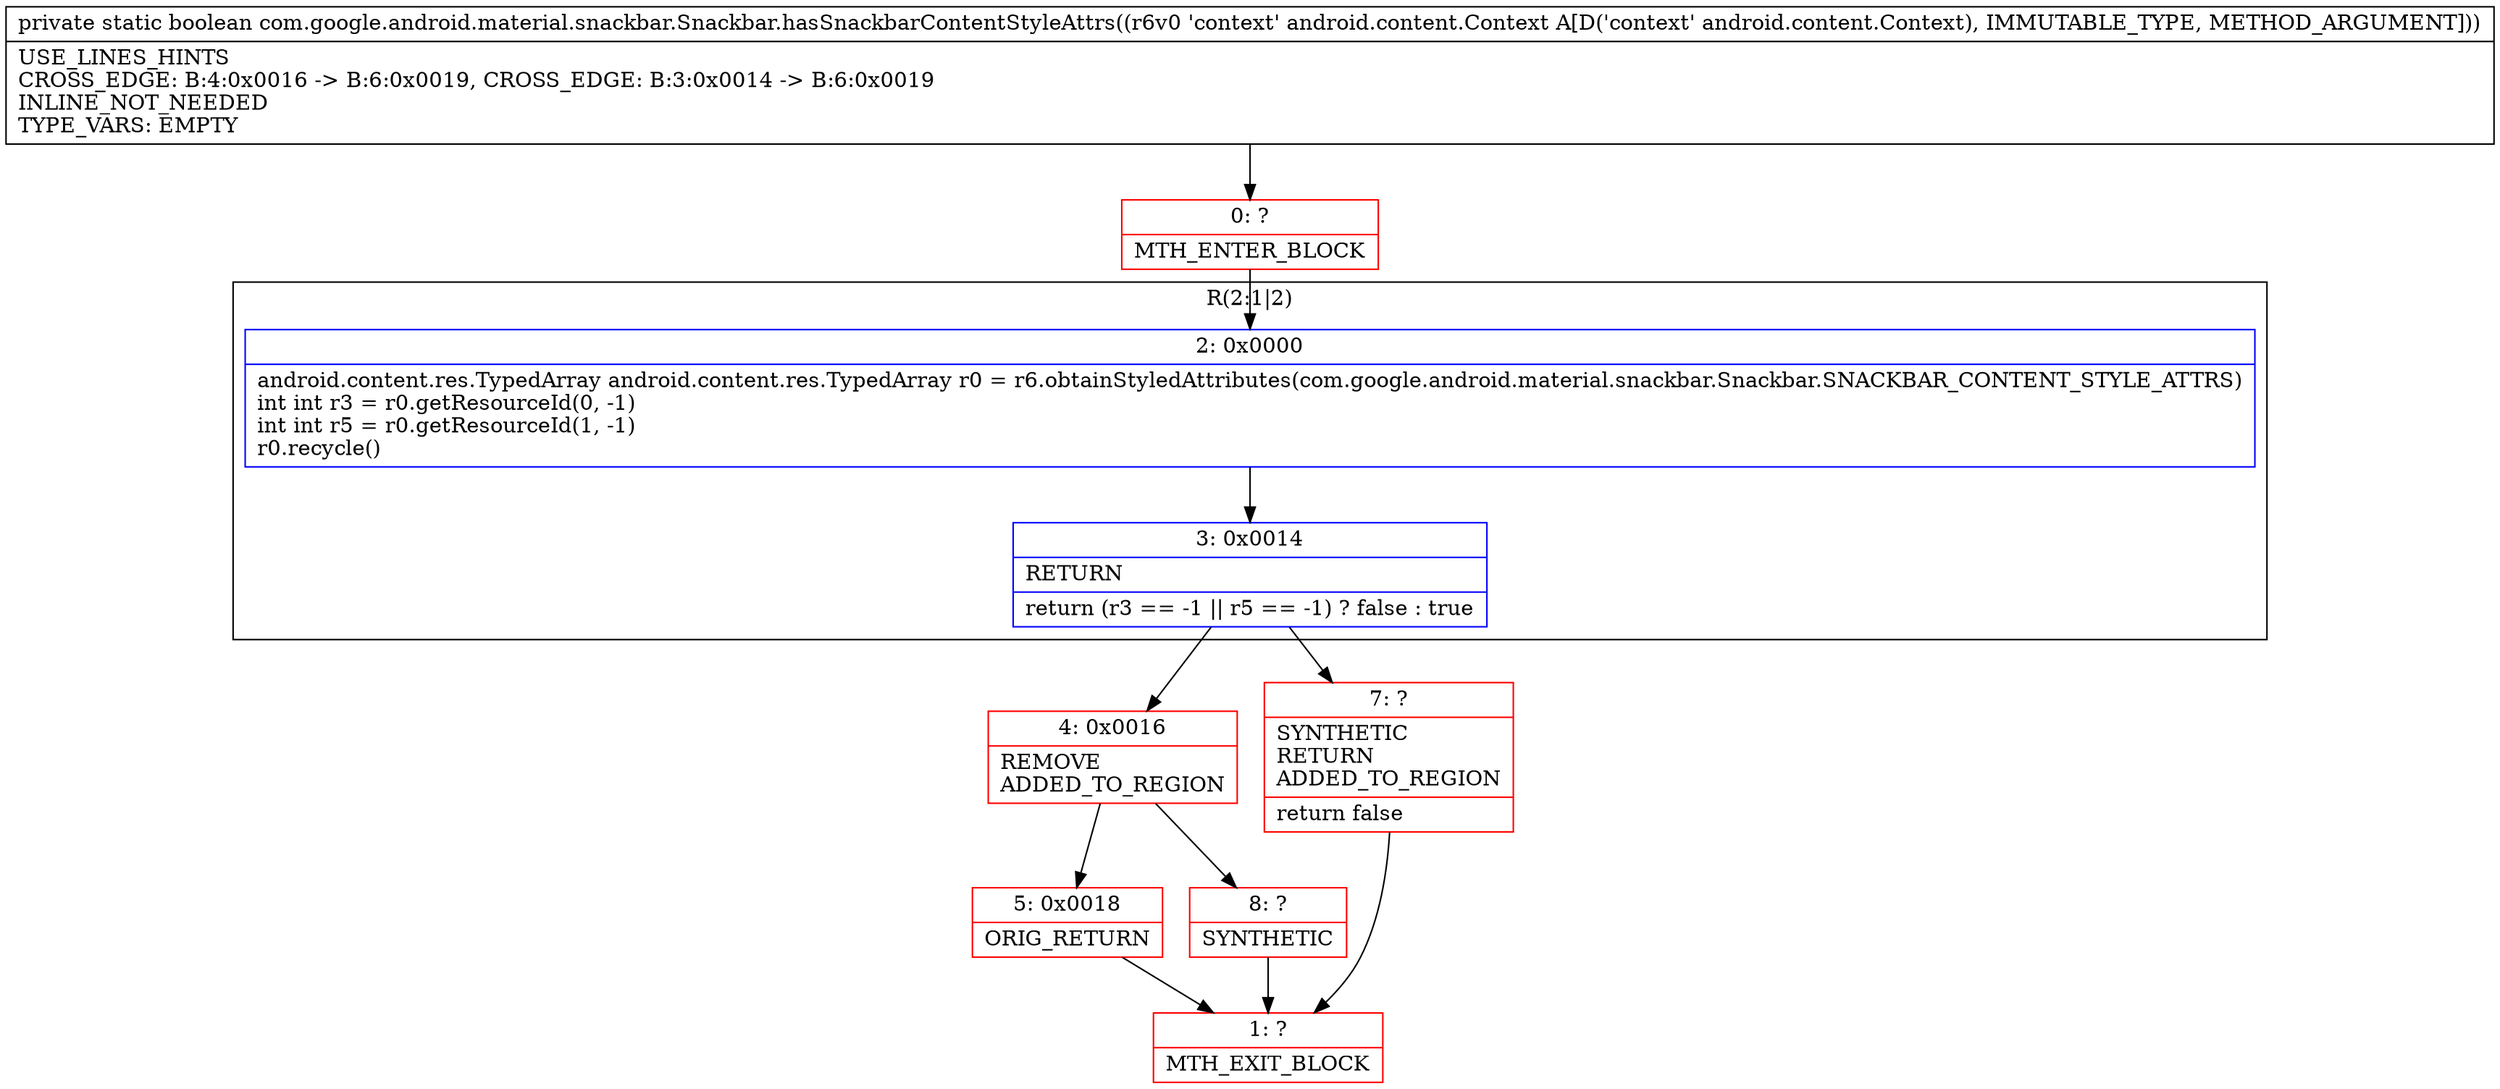 digraph "CFG forcom.google.android.material.snackbar.Snackbar.hasSnackbarContentStyleAttrs(Landroid\/content\/Context;)Z" {
subgraph cluster_Region_204712185 {
label = "R(2:1|2)";
node [shape=record,color=blue];
Node_2 [shape=record,label="{2\:\ 0x0000|android.content.res.TypedArray android.content.res.TypedArray r0 = r6.obtainStyledAttributes(com.google.android.material.snackbar.Snackbar.SNACKBAR_CONTENT_STYLE_ATTRS)\lint int r3 = r0.getResourceId(0, \-1)\lint int r5 = r0.getResourceId(1, \-1)\lr0.recycle()\l}"];
Node_3 [shape=record,label="{3\:\ 0x0014|RETURN\l|return (r3 == \-1 \|\| r5 == \-1) ? false : true\l}"];
}
Node_0 [shape=record,color=red,label="{0\:\ ?|MTH_ENTER_BLOCK\l}"];
Node_4 [shape=record,color=red,label="{4\:\ 0x0016|REMOVE\lADDED_TO_REGION\l}"];
Node_5 [shape=record,color=red,label="{5\:\ 0x0018|ORIG_RETURN\l}"];
Node_1 [shape=record,color=red,label="{1\:\ ?|MTH_EXIT_BLOCK\l}"];
Node_8 [shape=record,color=red,label="{8\:\ ?|SYNTHETIC\l}"];
Node_7 [shape=record,color=red,label="{7\:\ ?|SYNTHETIC\lRETURN\lADDED_TO_REGION\l|return false\l}"];
MethodNode[shape=record,label="{private static boolean com.google.android.material.snackbar.Snackbar.hasSnackbarContentStyleAttrs((r6v0 'context' android.content.Context A[D('context' android.content.Context), IMMUTABLE_TYPE, METHOD_ARGUMENT]))  | USE_LINES_HINTS\lCROSS_EDGE: B:4:0x0016 \-\> B:6:0x0019, CROSS_EDGE: B:3:0x0014 \-\> B:6:0x0019\lINLINE_NOT_NEEDED\lTYPE_VARS: EMPTY\l}"];
MethodNode -> Node_0;Node_2 -> Node_3;
Node_3 -> Node_4;
Node_3 -> Node_7;
Node_0 -> Node_2;
Node_4 -> Node_5;
Node_4 -> Node_8;
Node_5 -> Node_1;
Node_8 -> Node_1;
Node_7 -> Node_1;
}

